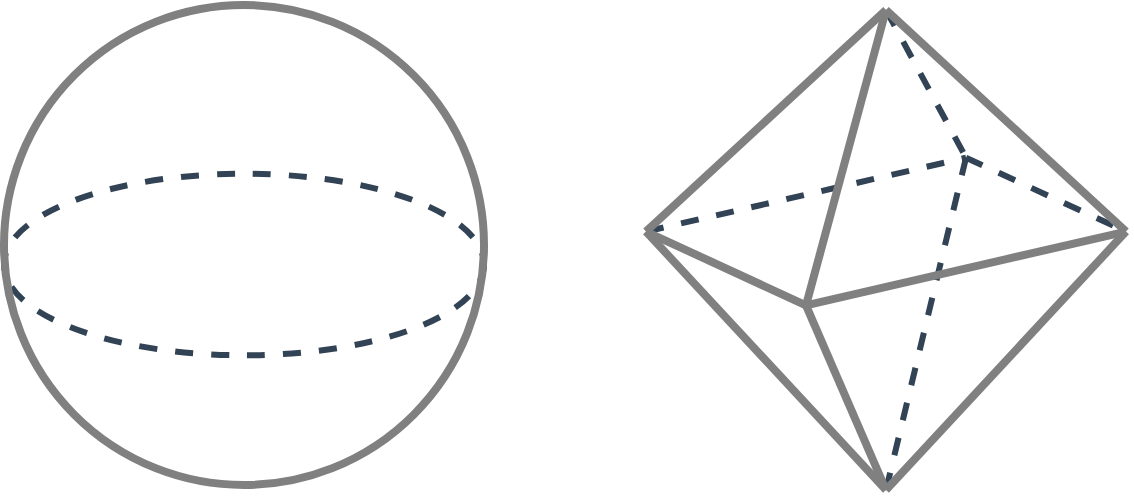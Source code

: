 <mxfile version="22.1.16" type="device">
  <diagram name="Page-1" id="01li_mm00r4YEruR1be3">
    <mxGraphModel dx="1434" dy="836" grid="1" gridSize="10" guides="1" tooltips="1" connect="1" arrows="1" fold="1" page="1" pageScale="1" pageWidth="850" pageHeight="1100" math="0" shadow="0">
      <root>
        <mxCell id="0" />
        <mxCell id="1" parent="0" />
        <mxCell id="eg2QYKLekPm4KFh6PhsG-3" value="" style="group" vertex="1" connectable="0" parent="1">
          <mxGeometry x="361" y="120" width="240" height="240" as="geometry" />
        </mxCell>
        <mxCell id="pU6h_Y1pz7FoBkaoS4jV-15" value="" style="endArrow=none;html=1;rounded=0;strokeWidth=3;dashed=1;fillColor=#647687;strokeColor=#314354;" parent="eg2QYKLekPm4KFh6PhsG-3" edge="1">
          <mxGeometry width="50" height="50" relative="1" as="geometry">
            <mxPoint y="110.769" as="sourcePoint" />
            <mxPoint x="160" y="73.846" as="targetPoint" />
          </mxGeometry>
        </mxCell>
        <mxCell id="pU6h_Y1pz7FoBkaoS4jV-16" value="" style="endArrow=none;html=1;rounded=0;strokeWidth=3;dashed=1;fillColor=#647687;strokeColor=#314354;" parent="eg2QYKLekPm4KFh6PhsG-3" edge="1">
          <mxGeometry width="50" height="50" relative="1" as="geometry">
            <mxPoint x="160" y="73.846" as="sourcePoint" />
            <mxPoint x="240" y="110.769" as="targetPoint" />
          </mxGeometry>
        </mxCell>
        <mxCell id="pU6h_Y1pz7FoBkaoS4jV-17" value="" style="endArrow=none;html=1;rounded=0;strokeWidth=3;dashed=1;fillColor=#647687;strokeColor=#314354;" parent="eg2QYKLekPm4KFh6PhsG-3" edge="1">
          <mxGeometry width="50" height="50" relative="1" as="geometry">
            <mxPoint x="160" y="73.846" as="sourcePoint" />
            <mxPoint x="120" y="240" as="targetPoint" />
          </mxGeometry>
        </mxCell>
        <mxCell id="pU6h_Y1pz7FoBkaoS4jV-18" value="" style="endArrow=none;html=1;rounded=0;strokeWidth=3;dashed=1;fillColor=#647687;strokeColor=#314354;" parent="eg2QYKLekPm4KFh6PhsG-3" edge="1">
          <mxGeometry width="50" height="50" relative="1" as="geometry">
            <mxPoint x="120" as="sourcePoint" />
            <mxPoint x="160" y="73.846" as="targetPoint" />
          </mxGeometry>
        </mxCell>
        <mxCell id="eg2QYKLekPm4KFh6PhsG-2" value="" style="group" vertex="1" connectable="0" parent="eg2QYKLekPm4KFh6PhsG-3">
          <mxGeometry width="240" height="240" as="geometry" />
        </mxCell>
        <mxCell id="pU6h_Y1pz7FoBkaoS4jV-21" value="" style="endArrow=none;html=1;rounded=0;strokeWidth=4;strokeColor=#808080;" parent="eg2QYKLekPm4KFh6PhsG-2" edge="1">
          <mxGeometry width="50" height="50" relative="1" as="geometry">
            <mxPoint y="110.769" as="sourcePoint" />
            <mxPoint x="80" y="147.692" as="targetPoint" />
          </mxGeometry>
        </mxCell>
        <mxCell id="pU6h_Y1pz7FoBkaoS4jV-22" value="" style="endArrow=none;html=1;rounded=0;strokeWidth=4;strokeColor=#808080;" parent="eg2QYKLekPm4KFh6PhsG-2" edge="1">
          <mxGeometry width="50" height="50" relative="1" as="geometry">
            <mxPoint x="80" y="147.692" as="sourcePoint" />
            <mxPoint x="240" y="110.769" as="targetPoint" />
          </mxGeometry>
        </mxCell>
        <mxCell id="pU6h_Y1pz7FoBkaoS4jV-23" value="" style="endArrow=none;html=1;rounded=0;strokeWidth=4;strokeColor=#808080;" parent="eg2QYKLekPm4KFh6PhsG-2" edge="1">
          <mxGeometry width="50" height="50" relative="1" as="geometry">
            <mxPoint x="80" y="147.692" as="sourcePoint" />
            <mxPoint x="120" as="targetPoint" />
          </mxGeometry>
        </mxCell>
        <mxCell id="pU6h_Y1pz7FoBkaoS4jV-24" value="" style="endArrow=none;html=1;rounded=0;strokeWidth=4;strokeColor=#808080;" parent="eg2QYKLekPm4KFh6PhsG-2" edge="1">
          <mxGeometry width="50" height="50" relative="1" as="geometry">
            <mxPoint x="120" as="sourcePoint" />
            <mxPoint x="240" y="110.769" as="targetPoint" />
          </mxGeometry>
        </mxCell>
        <mxCell id="pU6h_Y1pz7FoBkaoS4jV-25" value="" style="endArrow=none;html=1;rounded=0;strokeWidth=4;strokeColor=#808080;" parent="eg2QYKLekPm4KFh6PhsG-2" edge="1">
          <mxGeometry width="50" height="50" relative="1" as="geometry">
            <mxPoint x="120" as="sourcePoint" />
            <mxPoint y="110.769" as="targetPoint" />
          </mxGeometry>
        </mxCell>
        <mxCell id="pU6h_Y1pz7FoBkaoS4jV-26" value="" style="endArrow=none;html=1;rounded=0;strokeWidth=4;strokeColor=#808080;" parent="eg2QYKLekPm4KFh6PhsG-2" edge="1">
          <mxGeometry width="50" height="50" relative="1" as="geometry">
            <mxPoint x="80" y="147.692" as="sourcePoint" />
            <mxPoint x="120" y="240" as="targetPoint" />
          </mxGeometry>
        </mxCell>
        <mxCell id="pU6h_Y1pz7FoBkaoS4jV-27" value="" style="endArrow=none;html=1;rounded=0;strokeWidth=4;strokeColor=#808080;" parent="eg2QYKLekPm4KFh6PhsG-2" edge="1">
          <mxGeometry width="50" height="50" relative="1" as="geometry">
            <mxPoint y="110.769" as="sourcePoint" />
            <mxPoint x="120" y="240" as="targetPoint" />
          </mxGeometry>
        </mxCell>
        <mxCell id="pU6h_Y1pz7FoBkaoS4jV-28" value="" style="endArrow=none;html=1;rounded=0;strokeWidth=4;strokeColor=#808080;" parent="eg2QYKLekPm4KFh6PhsG-2" edge="1">
          <mxGeometry width="50" height="50" relative="1" as="geometry">
            <mxPoint x="120" y="240" as="sourcePoint" />
            <mxPoint x="240" y="110.769" as="targetPoint" />
          </mxGeometry>
        </mxCell>
        <mxCell id="eg2QYKLekPm4KFh6PhsG-4" value="" style="group;strokeColor=none;" vertex="1" connectable="0" parent="1">
          <mxGeometry x="40" y="117.5" width="240" height="245" as="geometry" />
        </mxCell>
        <mxCell id="eg2QYKLekPm4KFh6PhsG-6" value="" style="ellipse;whiteSpace=wrap;html=1;dashed=1;fillColor=none;strokeWidth=3;fontColor=#ffffff;strokeColor=#314354;" vertex="1" parent="eg2QYKLekPm4KFh6PhsG-4">
          <mxGeometry y="84.389" width="240" height="90.741" as="geometry" />
        </mxCell>
        <mxCell id="eg2QYKLekPm4KFh6PhsG-7" value="" style="ellipse;whiteSpace=wrap;html=1;aspect=fixed;fillColor=none;strokeWidth=4;strokeColor=#808080;" vertex="1" parent="1">
          <mxGeometry x="40" y="117.5" width="240" height="240" as="geometry" />
        </mxCell>
      </root>
    </mxGraphModel>
  </diagram>
</mxfile>

